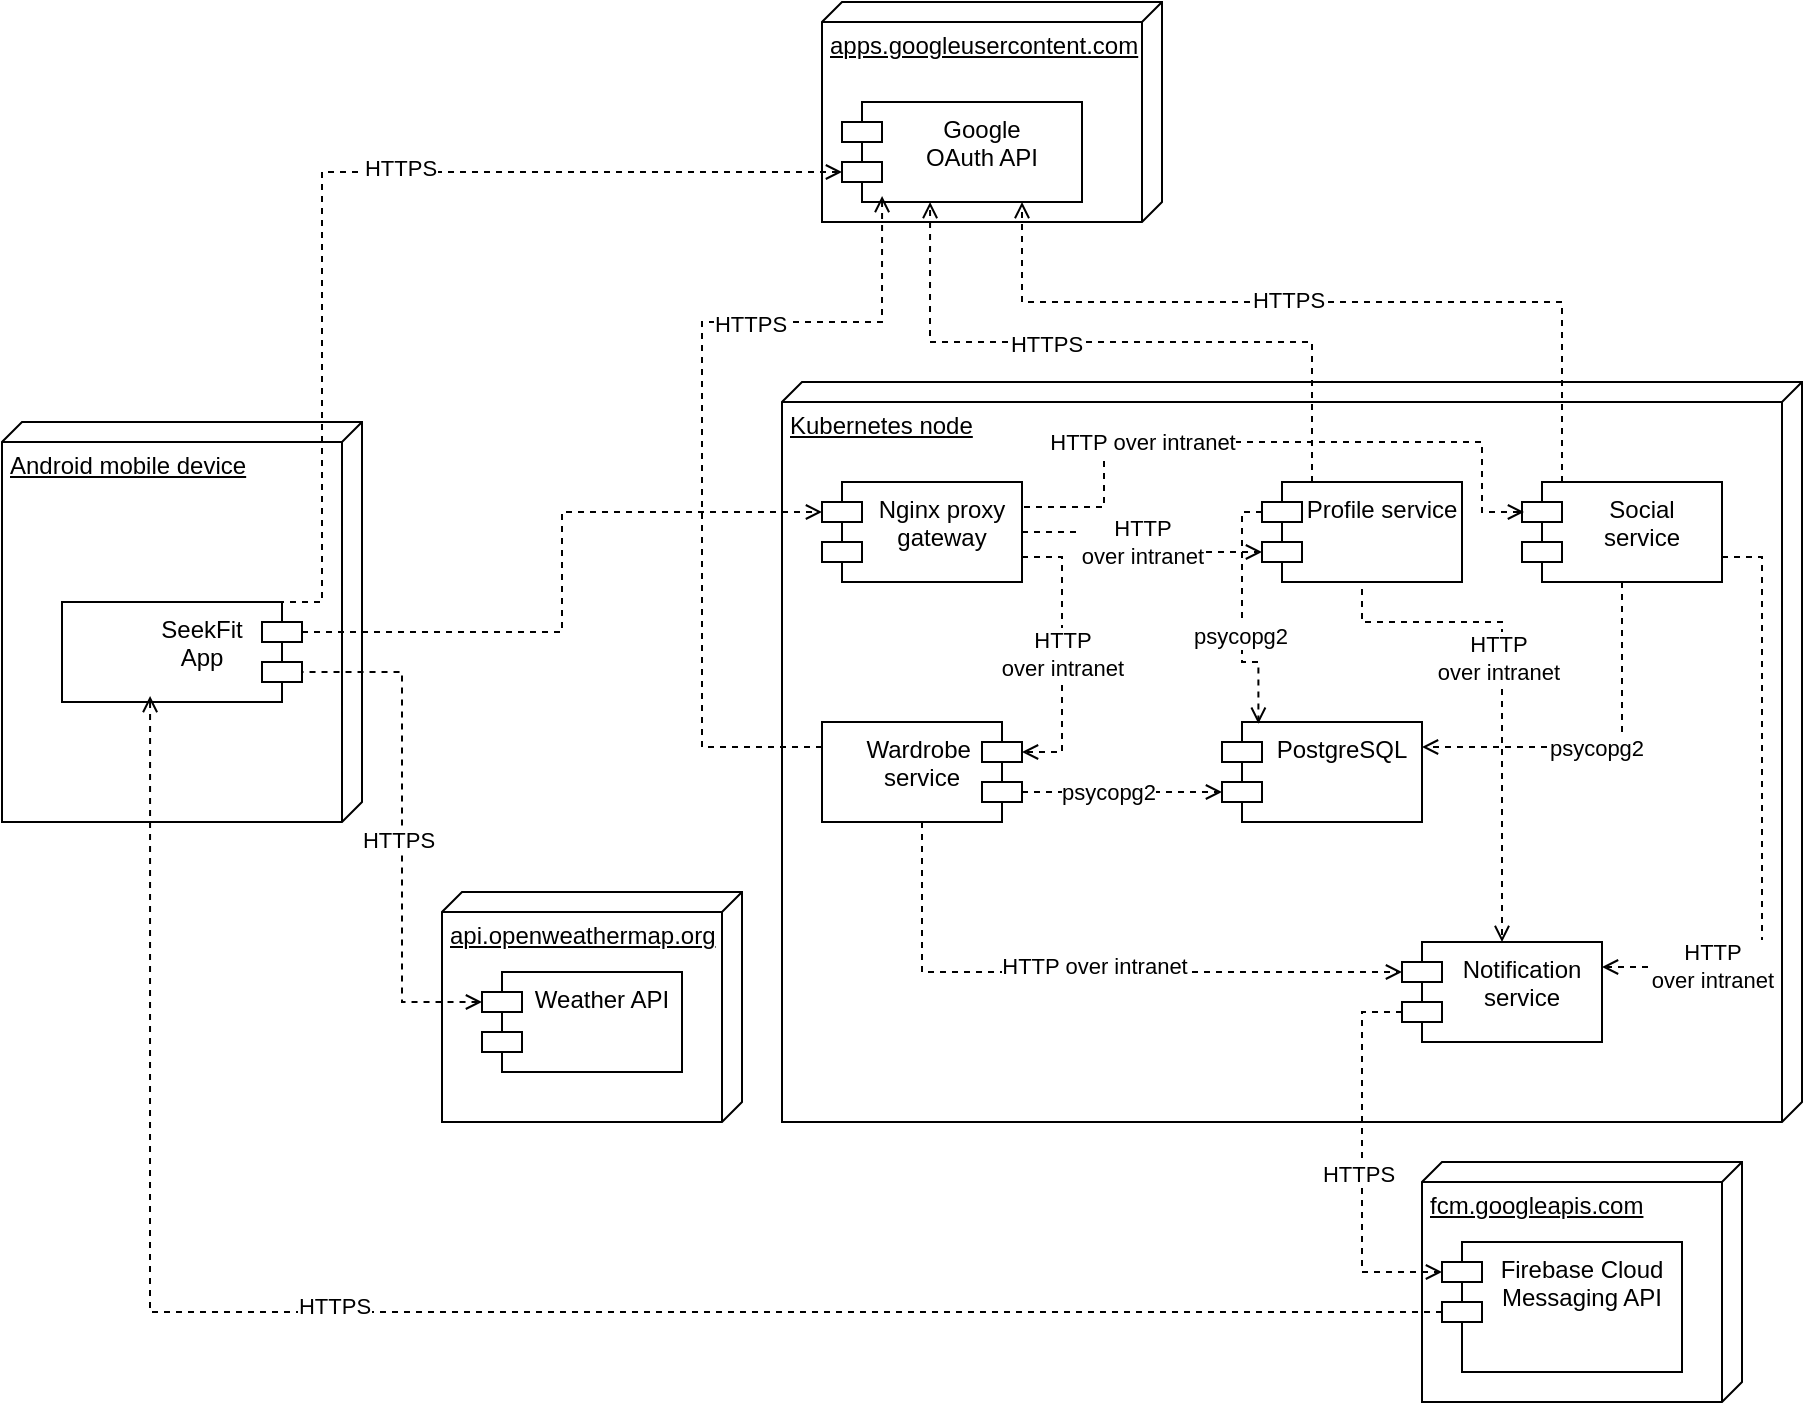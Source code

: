 <mxfile version="26.0.6">
  <diagram name="Strona-1" id="k2YDfZqrF9wS_5d2F0QE">
    <mxGraphModel dx="1052" dy="688" grid="1" gridSize="10" guides="1" tooltips="1" connect="1" arrows="1" fold="1" page="1" pageScale="1" pageWidth="827" pageHeight="1169" math="0" shadow="0">
      <root>
        <mxCell id="0" />
        <mxCell id="1" parent="0" />
        <mxCell id="6Y8JTP508jJ_Kn6bGIhf-2" value="Kubernetes node" style="verticalAlign=top;align=left;spacingTop=8;spacingLeft=2;spacingRight=12;shape=cube;size=10;direction=south;fontStyle=4;html=1;whiteSpace=wrap;" vertex="1" parent="1">
          <mxGeometry x="480" y="250" width="510" height="370" as="geometry" />
        </mxCell>
        <mxCell id="6Y8JTP508jJ_Kn6bGIhf-3" value="Android mobile device" style="verticalAlign=top;align=left;spacingTop=8;spacingLeft=2;spacingRight=12;shape=cube;size=10;direction=south;fontStyle=4;html=1;whiteSpace=wrap;" vertex="1" parent="1">
          <mxGeometry x="90" y="270" width="180" height="200" as="geometry" />
        </mxCell>
        <mxCell id="6Y8JTP508jJ_Kn6bGIhf-4" value="&lt;div&gt;SeekFit&lt;/div&gt;&lt;div&gt;App&lt;br&gt;&lt;/div&gt;" style="shape=module;align=left;spacingLeft=20;align=center;verticalAlign=top;whiteSpace=wrap;html=1;direction=west;" vertex="1" parent="1">
          <mxGeometry x="120" y="360" width="120" height="50" as="geometry" />
        </mxCell>
        <mxCell id="6Y8JTP508jJ_Kn6bGIhf-6" value="Nginx proxy gateway" style="shape=module;align=left;spacingLeft=20;align=center;verticalAlign=top;whiteSpace=wrap;html=1;" vertex="1" parent="1">
          <mxGeometry x="500" y="300" width="100" height="50" as="geometry" />
        </mxCell>
        <mxCell id="6Y8JTP508jJ_Kn6bGIhf-7" value="PostgreSQL" style="shape=module;align=left;spacingLeft=20;align=center;verticalAlign=top;whiteSpace=wrap;html=1;" vertex="1" parent="1">
          <mxGeometry x="700" y="420" width="100" height="50" as="geometry" />
        </mxCell>
        <mxCell id="6Y8JTP508jJ_Kn6bGIhf-28" style="edgeStyle=orthogonalEdgeStyle;rounded=0;orthogonalLoop=1;jettySize=auto;html=1;exitX=1;exitY=0.75;exitDx=0;exitDy=0;entryX=0.5;entryY=0;entryDx=0;entryDy=0;dashed=1;endArrow=open;endFill=0;" edge="1" parent="1" source="6Y8JTP508jJ_Kn6bGIhf-8" target="6Y8JTP508jJ_Kn6bGIhf-10">
          <mxGeometry relative="1" as="geometry">
            <Array as="points">
              <mxPoint x="770" y="370" />
              <mxPoint x="840" y="370" />
            </Array>
          </mxGeometry>
        </mxCell>
        <mxCell id="6Y8JTP508jJ_Kn6bGIhf-52" value="&lt;div&gt;HTTP&lt;/div&gt;&lt;div&gt;over intranet&lt;br&gt;&lt;/div&gt;" style="edgeLabel;html=1;align=center;verticalAlign=middle;resizable=0;points=[];" vertex="1" connectable="0" parent="6Y8JTP508jJ_Kn6bGIhf-28">
          <mxGeometry x="0.088" y="-2" relative="1" as="geometry">
            <mxPoint as="offset" />
          </mxGeometry>
        </mxCell>
        <mxCell id="6Y8JTP508jJ_Kn6bGIhf-8" value="Profile service" style="shape=module;align=left;spacingLeft=20;align=center;verticalAlign=top;whiteSpace=wrap;html=1;" vertex="1" parent="1">
          <mxGeometry x="720" y="300" width="100" height="50" as="geometry" />
        </mxCell>
        <mxCell id="6Y8JTP508jJ_Kn6bGIhf-9" value="&lt;div style=&quot;padding-left: 0px; margin-right: 0px; margin-left: -20px;&quot; align=&quot;center&quot;&gt;Wardrobe&amp;nbsp;&lt;/div&gt;&lt;div style=&quot;padding-left: 0px; margin-right: 0px; margin-left: -20px;&quot; align=&quot;center&quot;&gt;service&lt;/div&gt;" style="shape=module;align=center;spacingLeft=20;align=center;verticalAlign=top;whiteSpace=wrap;html=1;direction=west;" vertex="1" parent="1">
          <mxGeometry x="500" y="420" width="100" height="50" as="geometry" />
        </mxCell>
        <mxCell id="6Y8JTP508jJ_Kn6bGIhf-10" value="&lt;div&gt;Notification&lt;/div&gt;&lt;div&gt;service&lt;br&gt;&lt;/div&gt;" style="shape=module;align=left;spacingLeft=20;align=center;verticalAlign=top;whiteSpace=wrap;html=1;" vertex="1" parent="1">
          <mxGeometry x="790" y="530" width="100" height="50" as="geometry" />
        </mxCell>
        <mxCell id="6Y8JTP508jJ_Kn6bGIhf-11" style="edgeStyle=orthogonalEdgeStyle;rounded=0;orthogonalLoop=1;jettySize=auto;html=1;exitX=0;exitY=0;exitDx=0;exitDy=35;exitPerimeter=0;entryX=0;entryY=0;entryDx=0;entryDy=15;entryPerimeter=0;dashed=1;endArrow=open;endFill=0;" edge="1" parent="1" source="6Y8JTP508jJ_Kn6bGIhf-4" target="6Y8JTP508jJ_Kn6bGIhf-6">
          <mxGeometry relative="1" as="geometry" />
        </mxCell>
        <mxCell id="6Y8JTP508jJ_Kn6bGIhf-12" value="api.openweathermap.org" style="verticalAlign=top;align=left;spacingTop=8;spacingLeft=2;spacingRight=12;shape=cube;size=10;direction=south;fontStyle=4;html=1;whiteSpace=wrap;" vertex="1" parent="1">
          <mxGeometry x="310" y="505" width="150" height="115" as="geometry" />
        </mxCell>
        <mxCell id="6Y8JTP508jJ_Kn6bGIhf-13" value="fcm.googleapis.com" style="verticalAlign=top;align=left;spacingTop=8;spacingLeft=2;spacingRight=12;shape=cube;size=10;direction=south;fontStyle=4;html=1;whiteSpace=wrap;" vertex="1" parent="1">
          <mxGeometry x="800" y="640" width="160" height="120" as="geometry" />
        </mxCell>
        <mxCell id="6Y8JTP508jJ_Kn6bGIhf-14" value="Weather API" style="shape=module;align=left;spacingLeft=20;align=center;verticalAlign=top;whiteSpace=wrap;html=1;" vertex="1" parent="1">
          <mxGeometry x="330" y="545" width="100" height="50" as="geometry" />
        </mxCell>
        <mxCell id="6Y8JTP508jJ_Kn6bGIhf-15" value="Firebase Cloud Messaging API" style="shape=module;align=left;spacingLeft=20;align=center;verticalAlign=top;whiteSpace=wrap;html=1;" vertex="1" parent="1">
          <mxGeometry x="810" y="680" width="120" height="65" as="geometry" />
        </mxCell>
        <mxCell id="6Y8JTP508jJ_Kn6bGIhf-16" style="edgeStyle=orthogonalEdgeStyle;rounded=0;orthogonalLoop=1;jettySize=auto;html=1;exitX=0;exitY=0;exitDx=0;exitDy=35;exitPerimeter=0;entryX=0;entryY=0;entryDx=0;entryDy=15;entryPerimeter=0;dashed=1;endArrow=open;endFill=0;" edge="1" parent="1" source="6Y8JTP508jJ_Kn6bGIhf-10" target="6Y8JTP508jJ_Kn6bGIhf-15">
          <mxGeometry relative="1" as="geometry" />
        </mxCell>
        <mxCell id="6Y8JTP508jJ_Kn6bGIhf-51" value="HTTPS" style="edgeLabel;html=1;align=center;verticalAlign=middle;resizable=0;points=[];" vertex="1" connectable="0" parent="6Y8JTP508jJ_Kn6bGIhf-16">
          <mxGeometry x="0.059" y="-2" relative="1" as="geometry">
            <mxPoint as="offset" />
          </mxGeometry>
        </mxCell>
        <mxCell id="6Y8JTP508jJ_Kn6bGIhf-18" style="edgeStyle=orthogonalEdgeStyle;rounded=0;orthogonalLoop=1;jettySize=auto;html=1;exitX=0;exitY=0;exitDx=0;exitDy=15;exitPerimeter=0;entryX=0;entryY=0;entryDx=0;entryDy=15;entryPerimeter=0;endArrow=none;endFill=0;dashed=1;startArrow=open;startFill=0;" edge="1" parent="1" source="6Y8JTP508jJ_Kn6bGIhf-14" target="6Y8JTP508jJ_Kn6bGIhf-4">
          <mxGeometry relative="1" as="geometry">
            <Array as="points">
              <mxPoint x="290" y="560" />
              <mxPoint x="290" y="395" />
            </Array>
          </mxGeometry>
        </mxCell>
        <mxCell id="6Y8JTP508jJ_Kn6bGIhf-46" value="HTTPS" style="edgeLabel;html=1;align=center;verticalAlign=middle;resizable=0;points=[];" vertex="1" connectable="0" parent="6Y8JTP508jJ_Kn6bGIhf-18">
          <mxGeometry x="-0.047" y="2" relative="1" as="geometry">
            <mxPoint as="offset" />
          </mxGeometry>
        </mxCell>
        <mxCell id="6Y8JTP508jJ_Kn6bGIhf-19" style="edgeStyle=orthogonalEdgeStyle;rounded=0;orthogonalLoop=1;jettySize=auto;html=1;exitX=0;exitY=0;exitDx=0;exitDy=35;exitPerimeter=0;entryX=0.633;entryY=0.06;entryDx=0;entryDy=0;entryPerimeter=0;dashed=1;endArrow=open;endFill=0;" edge="1" parent="1" source="6Y8JTP508jJ_Kn6bGIhf-15" target="6Y8JTP508jJ_Kn6bGIhf-4">
          <mxGeometry relative="1" as="geometry" />
        </mxCell>
        <mxCell id="6Y8JTP508jJ_Kn6bGIhf-45" value="HTTPS" style="edgeLabel;html=1;align=center;verticalAlign=middle;resizable=0;points=[];" vertex="1" connectable="0" parent="6Y8JTP508jJ_Kn6bGIhf-19">
          <mxGeometry x="0.162" y="-3" relative="1" as="geometry">
            <mxPoint as="offset" />
          </mxGeometry>
        </mxCell>
        <mxCell id="6Y8JTP508jJ_Kn6bGIhf-26" style="edgeStyle=orthogonalEdgeStyle;rounded=0;orthogonalLoop=1;jettySize=auto;html=1;exitX=0.5;exitY=1;exitDx=0;exitDy=0;entryX=1;entryY=0.25;entryDx=0;entryDy=0;dashed=1;endArrow=open;endFill=0;" edge="1" parent="1" source="6Y8JTP508jJ_Kn6bGIhf-20" target="6Y8JTP508jJ_Kn6bGIhf-7">
          <mxGeometry relative="1" as="geometry" />
        </mxCell>
        <mxCell id="6Y8JTP508jJ_Kn6bGIhf-55" value="psycopg2" style="edgeLabel;html=1;align=center;verticalAlign=middle;resizable=0;points=[];" vertex="1" connectable="0" parent="6Y8JTP508jJ_Kn6bGIhf-26">
          <mxGeometry x="0.053" relative="1" as="geometry">
            <mxPoint as="offset" />
          </mxGeometry>
        </mxCell>
        <mxCell id="6Y8JTP508jJ_Kn6bGIhf-29" style="edgeStyle=orthogonalEdgeStyle;rounded=0;orthogonalLoop=1;jettySize=auto;html=1;exitX=1;exitY=0.75;exitDx=0;exitDy=0;entryX=1;entryY=0.25;entryDx=0;entryDy=0;endArrow=open;endFill=0;dashed=1;" edge="1" parent="1" source="6Y8JTP508jJ_Kn6bGIhf-20" target="6Y8JTP508jJ_Kn6bGIhf-10">
          <mxGeometry relative="1" as="geometry" />
        </mxCell>
        <mxCell id="6Y8JTP508jJ_Kn6bGIhf-48" value="&lt;div&gt;HTTP&lt;/div&gt;&lt;div&gt;over intranet&lt;br&gt;&lt;/div&gt;" style="edgeLabel;html=1;align=center;verticalAlign=middle;resizable=0;points=[];" vertex="1" connectable="0" parent="6Y8JTP508jJ_Kn6bGIhf-29">
          <mxGeometry x="0.639" y="-1" relative="1" as="geometry">
            <mxPoint as="offset" />
          </mxGeometry>
        </mxCell>
        <mxCell id="6Y8JTP508jJ_Kn6bGIhf-20" value="&lt;div&gt;Social&lt;/div&gt;&lt;div&gt;service&lt;br&gt;&lt;/div&gt;" style="shape=module;align=left;spacingLeft=20;align=center;verticalAlign=top;whiteSpace=wrap;html=1;" vertex="1" parent="1">
          <mxGeometry x="850" y="300" width="100" height="50" as="geometry" />
        </mxCell>
        <mxCell id="6Y8JTP508jJ_Kn6bGIhf-21" style="edgeStyle=orthogonalEdgeStyle;rounded=0;orthogonalLoop=1;jettySize=auto;html=1;exitX=1;exitY=0.25;exitDx=0;exitDy=0;entryX=0;entryY=0;entryDx=0;entryDy=15;entryPerimeter=0;dashed=1;endArrow=open;endFill=0;" edge="1" parent="1">
          <mxGeometry relative="1" as="geometry">
            <mxPoint x="601" y="312.5" as="sourcePoint" />
            <mxPoint x="851" y="315" as="targetPoint" />
            <Array as="points">
              <mxPoint x="641" y="313" />
              <mxPoint x="641" y="280" />
              <mxPoint x="830" y="280" />
              <mxPoint x="830" y="315" />
            </Array>
          </mxGeometry>
        </mxCell>
        <mxCell id="6Y8JTP508jJ_Kn6bGIhf-41" value="HTTP over intranet" style="edgeLabel;html=1;align=center;verticalAlign=middle;resizable=0;points=[];" vertex="1" connectable="0" parent="6Y8JTP508jJ_Kn6bGIhf-21">
          <mxGeometry x="0.112" relative="1" as="geometry">
            <mxPoint x="-85" as="offset" />
          </mxGeometry>
        </mxCell>
        <mxCell id="6Y8JTP508jJ_Kn6bGIhf-22" style="edgeStyle=orthogonalEdgeStyle;rounded=0;orthogonalLoop=1;jettySize=auto;html=1;exitX=1;exitY=0.5;exitDx=0;exitDy=0;entryX=0;entryY=0;entryDx=0;entryDy=35;entryPerimeter=0;dashed=1;endArrow=open;endFill=0;" edge="1" parent="1" source="6Y8JTP508jJ_Kn6bGIhf-6" target="6Y8JTP508jJ_Kn6bGIhf-8">
          <mxGeometry relative="1" as="geometry">
            <Array as="points">
              <mxPoint x="640" y="325" />
              <mxPoint x="640" y="335" />
            </Array>
          </mxGeometry>
        </mxCell>
        <mxCell id="6Y8JTP508jJ_Kn6bGIhf-44" value="&lt;div&gt;HTTP&lt;/div&gt;&lt;div&gt;over intranet&lt;br&gt;&lt;/div&gt;" style="edgeLabel;html=1;align=center;verticalAlign=middle;resizable=0;points=[];" vertex="1" connectable="0" parent="6Y8JTP508jJ_Kn6bGIhf-22">
          <mxGeometry x="-0.139" relative="1" as="geometry">
            <mxPoint x="14" y="-5" as="offset" />
          </mxGeometry>
        </mxCell>
        <mxCell id="6Y8JTP508jJ_Kn6bGIhf-23" style="edgeStyle=orthogonalEdgeStyle;rounded=0;orthogonalLoop=1;jettySize=auto;html=1;exitX=1;exitY=0.75;exitDx=0;exitDy=0;entryX=0;entryY=0;entryDx=0;entryDy=35;entryPerimeter=0;endArrow=open;endFill=0;dashed=1;" edge="1" parent="1" source="6Y8JTP508jJ_Kn6bGIhf-6" target="6Y8JTP508jJ_Kn6bGIhf-9">
          <mxGeometry relative="1" as="geometry" />
        </mxCell>
        <mxCell id="6Y8JTP508jJ_Kn6bGIhf-42" value="&lt;div&gt;HTTP&lt;/div&gt;&lt;div&gt;over intranet&lt;br&gt;&lt;/div&gt;" style="edgeLabel;html=1;align=center;verticalAlign=middle;resizable=0;points=[];" vertex="1" connectable="0" parent="6Y8JTP508jJ_Kn6bGIhf-23">
          <mxGeometry x="0.033" relative="1" as="geometry">
            <mxPoint y="-3" as="offset" />
          </mxGeometry>
        </mxCell>
        <mxCell id="6Y8JTP508jJ_Kn6bGIhf-24" style="edgeStyle=orthogonalEdgeStyle;rounded=0;orthogonalLoop=1;jettySize=auto;html=1;exitX=0;exitY=0;exitDx=0;exitDy=15;exitPerimeter=0;entryX=0;entryY=0;entryDx=0;entryDy=35;entryPerimeter=0;endArrow=open;endFill=0;dashed=1;" edge="1" parent="1" source="6Y8JTP508jJ_Kn6bGIhf-9" target="6Y8JTP508jJ_Kn6bGIhf-7">
          <mxGeometry relative="1" as="geometry" />
        </mxCell>
        <mxCell id="6Y8JTP508jJ_Kn6bGIhf-53" value="psycopg2" style="edgeLabel;html=1;align=center;verticalAlign=middle;resizable=0;points=[];" vertex="1" connectable="0" parent="6Y8JTP508jJ_Kn6bGIhf-24">
          <mxGeometry x="-0.15" relative="1" as="geometry">
            <mxPoint as="offset" />
          </mxGeometry>
        </mxCell>
        <mxCell id="6Y8JTP508jJ_Kn6bGIhf-25" style="edgeStyle=orthogonalEdgeStyle;rounded=0;orthogonalLoop=1;jettySize=auto;html=1;exitX=0;exitY=0;exitDx=0;exitDy=15;exitPerimeter=0;entryX=0.182;entryY=0.017;entryDx=0;entryDy=0;entryPerimeter=0;dashed=1;endArrow=open;endFill=0;" edge="1" parent="1" source="6Y8JTP508jJ_Kn6bGIhf-8" target="6Y8JTP508jJ_Kn6bGIhf-7">
          <mxGeometry relative="1" as="geometry">
            <Array as="points">
              <mxPoint x="710" y="315" />
              <mxPoint x="710" y="390" />
              <mxPoint x="718" y="390" />
            </Array>
          </mxGeometry>
        </mxCell>
        <mxCell id="6Y8JTP508jJ_Kn6bGIhf-54" value="psycopg2" style="edgeLabel;html=1;align=center;verticalAlign=middle;resizable=0;points=[];" vertex="1" connectable="0" parent="6Y8JTP508jJ_Kn6bGIhf-25">
          <mxGeometry x="0.151" y="-1" relative="1" as="geometry">
            <mxPoint as="offset" />
          </mxGeometry>
        </mxCell>
        <mxCell id="6Y8JTP508jJ_Kn6bGIhf-27" style="edgeStyle=orthogonalEdgeStyle;rounded=0;orthogonalLoop=1;jettySize=auto;html=1;exitX=0.5;exitY=0;exitDx=0;exitDy=0;entryX=0;entryY=0;entryDx=0;entryDy=15;entryPerimeter=0;dashed=1;endArrow=open;endFill=0;" edge="1" parent="1" source="6Y8JTP508jJ_Kn6bGIhf-9" target="6Y8JTP508jJ_Kn6bGIhf-10">
          <mxGeometry relative="1" as="geometry" />
        </mxCell>
        <mxCell id="6Y8JTP508jJ_Kn6bGIhf-47" value="HTTP over intranet" style="edgeLabel;html=1;align=center;verticalAlign=middle;resizable=0;points=[];" vertex="1" connectable="0" parent="6Y8JTP508jJ_Kn6bGIhf-27">
          <mxGeometry x="0.021" y="3" relative="1" as="geometry">
            <mxPoint as="offset" />
          </mxGeometry>
        </mxCell>
        <mxCell id="6Y8JTP508jJ_Kn6bGIhf-30" value="apps.googleusercontent.com" style="verticalAlign=top;align=left;spacingTop=8;spacingLeft=2;spacingRight=12;shape=cube;size=10;direction=south;fontStyle=4;html=1;whiteSpace=wrap;" vertex="1" parent="1">
          <mxGeometry x="500" y="60" width="170" height="110" as="geometry" />
        </mxCell>
        <mxCell id="6Y8JTP508jJ_Kn6bGIhf-31" value="&lt;div&gt;Google&lt;/div&gt;&lt;div&gt;OAuth API&lt;br&gt;&lt;/div&gt;" style="shape=module;align=left;spacingLeft=20;align=center;verticalAlign=top;whiteSpace=wrap;html=1;" vertex="1" parent="1">
          <mxGeometry x="510" y="110" width="120" height="50" as="geometry" />
        </mxCell>
        <mxCell id="6Y8JTP508jJ_Kn6bGIhf-33" style="edgeStyle=orthogonalEdgeStyle;rounded=0;orthogonalLoop=1;jettySize=auto;html=1;exitX=1;exitY=0.75;exitDx=0;exitDy=0;entryX=0.167;entryY=0.94;entryDx=0;entryDy=0;entryPerimeter=0;dashed=1;endArrow=open;endFill=0;" edge="1" parent="1" source="6Y8JTP508jJ_Kn6bGIhf-9" target="6Y8JTP508jJ_Kn6bGIhf-31">
          <mxGeometry relative="1" as="geometry">
            <Array as="points">
              <mxPoint x="440" y="433" />
              <mxPoint x="440" y="220" />
              <mxPoint x="530" y="220" />
            </Array>
          </mxGeometry>
        </mxCell>
        <mxCell id="6Y8JTP508jJ_Kn6bGIhf-39" value="HTTPS" style="edgeLabel;html=1;align=center;verticalAlign=middle;resizable=0;points=[];" vertex="1" connectable="0" parent="6Y8JTP508jJ_Kn6bGIhf-33">
          <mxGeometry x="0.392" y="-1" relative="1" as="geometry">
            <mxPoint as="offset" />
          </mxGeometry>
        </mxCell>
        <mxCell id="6Y8JTP508jJ_Kn6bGIhf-34" style="edgeStyle=orthogonalEdgeStyle;rounded=0;orthogonalLoop=1;jettySize=auto;html=1;exitX=0.25;exitY=0;exitDx=0;exitDy=0;entryX=0.367;entryY=1;entryDx=0;entryDy=0;entryPerimeter=0;dashed=1;endArrow=open;endFill=0;" edge="1" parent="1" source="6Y8JTP508jJ_Kn6bGIhf-8" target="6Y8JTP508jJ_Kn6bGIhf-31">
          <mxGeometry relative="1" as="geometry" />
        </mxCell>
        <mxCell id="6Y8JTP508jJ_Kn6bGIhf-40" value="HTTPS" style="edgeLabel;html=1;align=center;verticalAlign=middle;resizable=0;points=[];" vertex="1" connectable="0" parent="6Y8JTP508jJ_Kn6bGIhf-34">
          <mxGeometry x="0.226" y="1" relative="1" as="geometry">
            <mxPoint as="offset" />
          </mxGeometry>
        </mxCell>
        <mxCell id="6Y8JTP508jJ_Kn6bGIhf-35" style="edgeStyle=orthogonalEdgeStyle;rounded=0;orthogonalLoop=1;jettySize=auto;html=1;exitX=0.5;exitY=0;exitDx=0;exitDy=0;entryX=0.75;entryY=1;entryDx=0;entryDy=0;dashed=1;endArrow=open;endFill=0;" edge="1" parent="1" source="6Y8JTP508jJ_Kn6bGIhf-20" target="6Y8JTP508jJ_Kn6bGIhf-31">
          <mxGeometry relative="1" as="geometry">
            <Array as="points">
              <mxPoint x="870" y="210" />
              <mxPoint x="600" y="210" />
            </Array>
          </mxGeometry>
        </mxCell>
        <mxCell id="6Y8JTP508jJ_Kn6bGIhf-37" value="HTTPS" style="edgeLabel;html=1;align=center;verticalAlign=middle;resizable=0;points=[];" vertex="1" connectable="0" parent="6Y8JTP508jJ_Kn6bGIhf-35">
          <mxGeometry x="0.169" y="-1" relative="1" as="geometry">
            <mxPoint as="offset" />
          </mxGeometry>
        </mxCell>
        <mxCell id="6Y8JTP508jJ_Kn6bGIhf-36" style="edgeStyle=orthogonalEdgeStyle;rounded=0;orthogonalLoop=1;jettySize=auto;html=1;exitX=0.25;exitY=1;exitDx=0;exitDy=0;entryX=0;entryY=0;entryDx=0;entryDy=35;entryPerimeter=0;dashed=1;endArrow=open;endFill=0;" edge="1" parent="1" source="6Y8JTP508jJ_Kn6bGIhf-4" target="6Y8JTP508jJ_Kn6bGIhf-31">
          <mxGeometry relative="1" as="geometry">
            <Array as="points">
              <mxPoint x="250" y="360" />
              <mxPoint x="250" y="145" />
            </Array>
          </mxGeometry>
        </mxCell>
        <mxCell id="6Y8JTP508jJ_Kn6bGIhf-38" value="HTTPS" style="edgeLabel;html=1;align=center;verticalAlign=middle;resizable=0;points=[];" vertex="1" connectable="0" parent="6Y8JTP508jJ_Kn6bGIhf-36">
          <mxGeometry x="0.139" y="2" relative="1" as="geometry">
            <mxPoint as="offset" />
          </mxGeometry>
        </mxCell>
      </root>
    </mxGraphModel>
  </diagram>
</mxfile>

